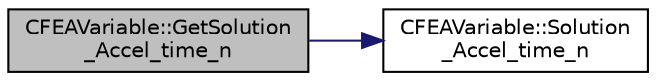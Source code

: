 digraph "CFEAVariable::GetSolution_Accel_time_n"
{
 // LATEX_PDF_SIZE
  edge [fontname="Helvetica",fontsize="10",labelfontname="Helvetica",labelfontsize="10"];
  node [fontname="Helvetica",fontsize="10",shape=record];
  rankdir="LR";
  Node1 [label="CFEAVariable::GetSolution\l_Accel_time_n",height=0.2,width=0.4,color="black", fillcolor="grey75", style="filled", fontcolor="black",tooltip="Get the solution at time n."];
  Node1 -> Node2 [color="midnightblue",fontsize="10",style="solid",fontname="Helvetica"];
  Node2 [label="CFEAVariable::Solution\l_Accel_time_n",height=0.2,width=0.4,color="black", fillcolor="white", style="filled",URL="$classCFEAVariable.html#a0ba711c6dfe3603d9951b86a595e4550",tooltip=" "];
}
